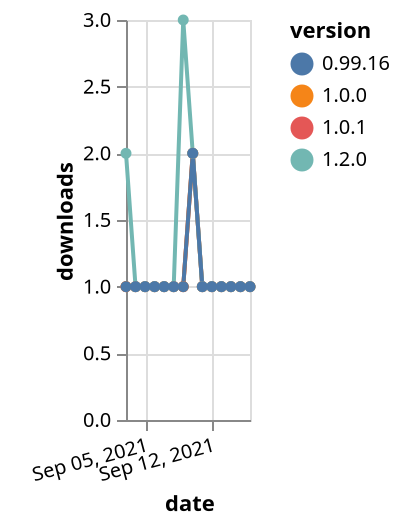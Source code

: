 {"$schema": "https://vega.github.io/schema/vega-lite/v5.json", "description": "A simple bar chart with embedded data.", "data": {"values": [{"date": "2021-09-03", "total": 139, "delta": 1, "version": "1.0.1"}, {"date": "2021-09-04", "total": 140, "delta": 1, "version": "1.0.1"}, {"date": "2021-09-05", "total": 141, "delta": 1, "version": "1.0.1"}, {"date": "2021-09-06", "total": 142, "delta": 1, "version": "1.0.1"}, {"date": "2021-09-07", "total": 143, "delta": 1, "version": "1.0.1"}, {"date": "2021-09-08", "total": 144, "delta": 1, "version": "1.0.1"}, {"date": "2021-09-09", "total": 145, "delta": 1, "version": "1.0.1"}, {"date": "2021-09-10", "total": 147, "delta": 2, "version": "1.0.1"}, {"date": "2021-09-11", "total": 148, "delta": 1, "version": "1.0.1"}, {"date": "2021-09-12", "total": 149, "delta": 1, "version": "1.0.1"}, {"date": "2021-09-13", "total": 150, "delta": 1, "version": "1.0.1"}, {"date": "2021-09-14", "total": 151, "delta": 1, "version": "1.0.1"}, {"date": "2021-09-15", "total": 152, "delta": 1, "version": "1.0.1"}, {"date": "2021-09-16", "total": 153, "delta": 1, "version": "1.0.1"}, {"date": "2021-09-03", "total": 157, "delta": 1, "version": "1.0.0"}, {"date": "2021-09-04", "total": 158, "delta": 1, "version": "1.0.0"}, {"date": "2021-09-05", "total": 159, "delta": 1, "version": "1.0.0"}, {"date": "2021-09-06", "total": 160, "delta": 1, "version": "1.0.0"}, {"date": "2021-09-07", "total": 161, "delta": 1, "version": "1.0.0"}, {"date": "2021-09-08", "total": 162, "delta": 1, "version": "1.0.0"}, {"date": "2021-09-09", "total": 163, "delta": 1, "version": "1.0.0"}, {"date": "2021-09-10", "total": 165, "delta": 2, "version": "1.0.0"}, {"date": "2021-09-11", "total": 166, "delta": 1, "version": "1.0.0"}, {"date": "2021-09-12", "total": 167, "delta": 1, "version": "1.0.0"}, {"date": "2021-09-13", "total": 168, "delta": 1, "version": "1.0.0"}, {"date": "2021-09-14", "total": 169, "delta": 1, "version": "1.0.0"}, {"date": "2021-09-15", "total": 170, "delta": 1, "version": "1.0.0"}, {"date": "2021-09-16", "total": 171, "delta": 1, "version": "1.0.0"}, {"date": "2021-09-03", "total": 126, "delta": 2, "version": "1.2.0"}, {"date": "2021-09-04", "total": 127, "delta": 1, "version": "1.2.0"}, {"date": "2021-09-05", "total": 128, "delta": 1, "version": "1.2.0"}, {"date": "2021-09-06", "total": 129, "delta": 1, "version": "1.2.0"}, {"date": "2021-09-07", "total": 130, "delta": 1, "version": "1.2.0"}, {"date": "2021-09-08", "total": 131, "delta": 1, "version": "1.2.0"}, {"date": "2021-09-09", "total": 134, "delta": 3, "version": "1.2.0"}, {"date": "2021-09-10", "total": 136, "delta": 2, "version": "1.2.0"}, {"date": "2021-09-11", "total": 137, "delta": 1, "version": "1.2.0"}, {"date": "2021-09-12", "total": 138, "delta": 1, "version": "1.2.0"}, {"date": "2021-09-13", "total": 139, "delta": 1, "version": "1.2.0"}, {"date": "2021-09-14", "total": 140, "delta": 1, "version": "1.2.0"}, {"date": "2021-09-15", "total": 141, "delta": 1, "version": "1.2.0"}, {"date": "2021-09-16", "total": 142, "delta": 1, "version": "1.2.0"}, {"date": "2021-09-03", "total": 167, "delta": 1, "version": "0.99.16"}, {"date": "2021-09-04", "total": 168, "delta": 1, "version": "0.99.16"}, {"date": "2021-09-05", "total": 169, "delta": 1, "version": "0.99.16"}, {"date": "2021-09-06", "total": 170, "delta": 1, "version": "0.99.16"}, {"date": "2021-09-07", "total": 171, "delta": 1, "version": "0.99.16"}, {"date": "2021-09-08", "total": 172, "delta": 1, "version": "0.99.16"}, {"date": "2021-09-09", "total": 173, "delta": 1, "version": "0.99.16"}, {"date": "2021-09-10", "total": 175, "delta": 2, "version": "0.99.16"}, {"date": "2021-09-11", "total": 176, "delta": 1, "version": "0.99.16"}, {"date": "2021-09-12", "total": 177, "delta": 1, "version": "0.99.16"}, {"date": "2021-09-13", "total": 178, "delta": 1, "version": "0.99.16"}, {"date": "2021-09-14", "total": 179, "delta": 1, "version": "0.99.16"}, {"date": "2021-09-15", "total": 180, "delta": 1, "version": "0.99.16"}, {"date": "2021-09-16", "total": 181, "delta": 1, "version": "0.99.16"}]}, "width": "container", "mark": {"type": "line", "point": {"filled": true}}, "encoding": {"x": {"field": "date", "type": "temporal", "timeUnit": "yearmonthdate", "title": "date", "axis": {"labelAngle": -15}}, "y": {"field": "delta", "type": "quantitative", "title": "downloads"}, "color": {"field": "version", "type": "nominal"}, "tooltip": {"field": "delta"}}}